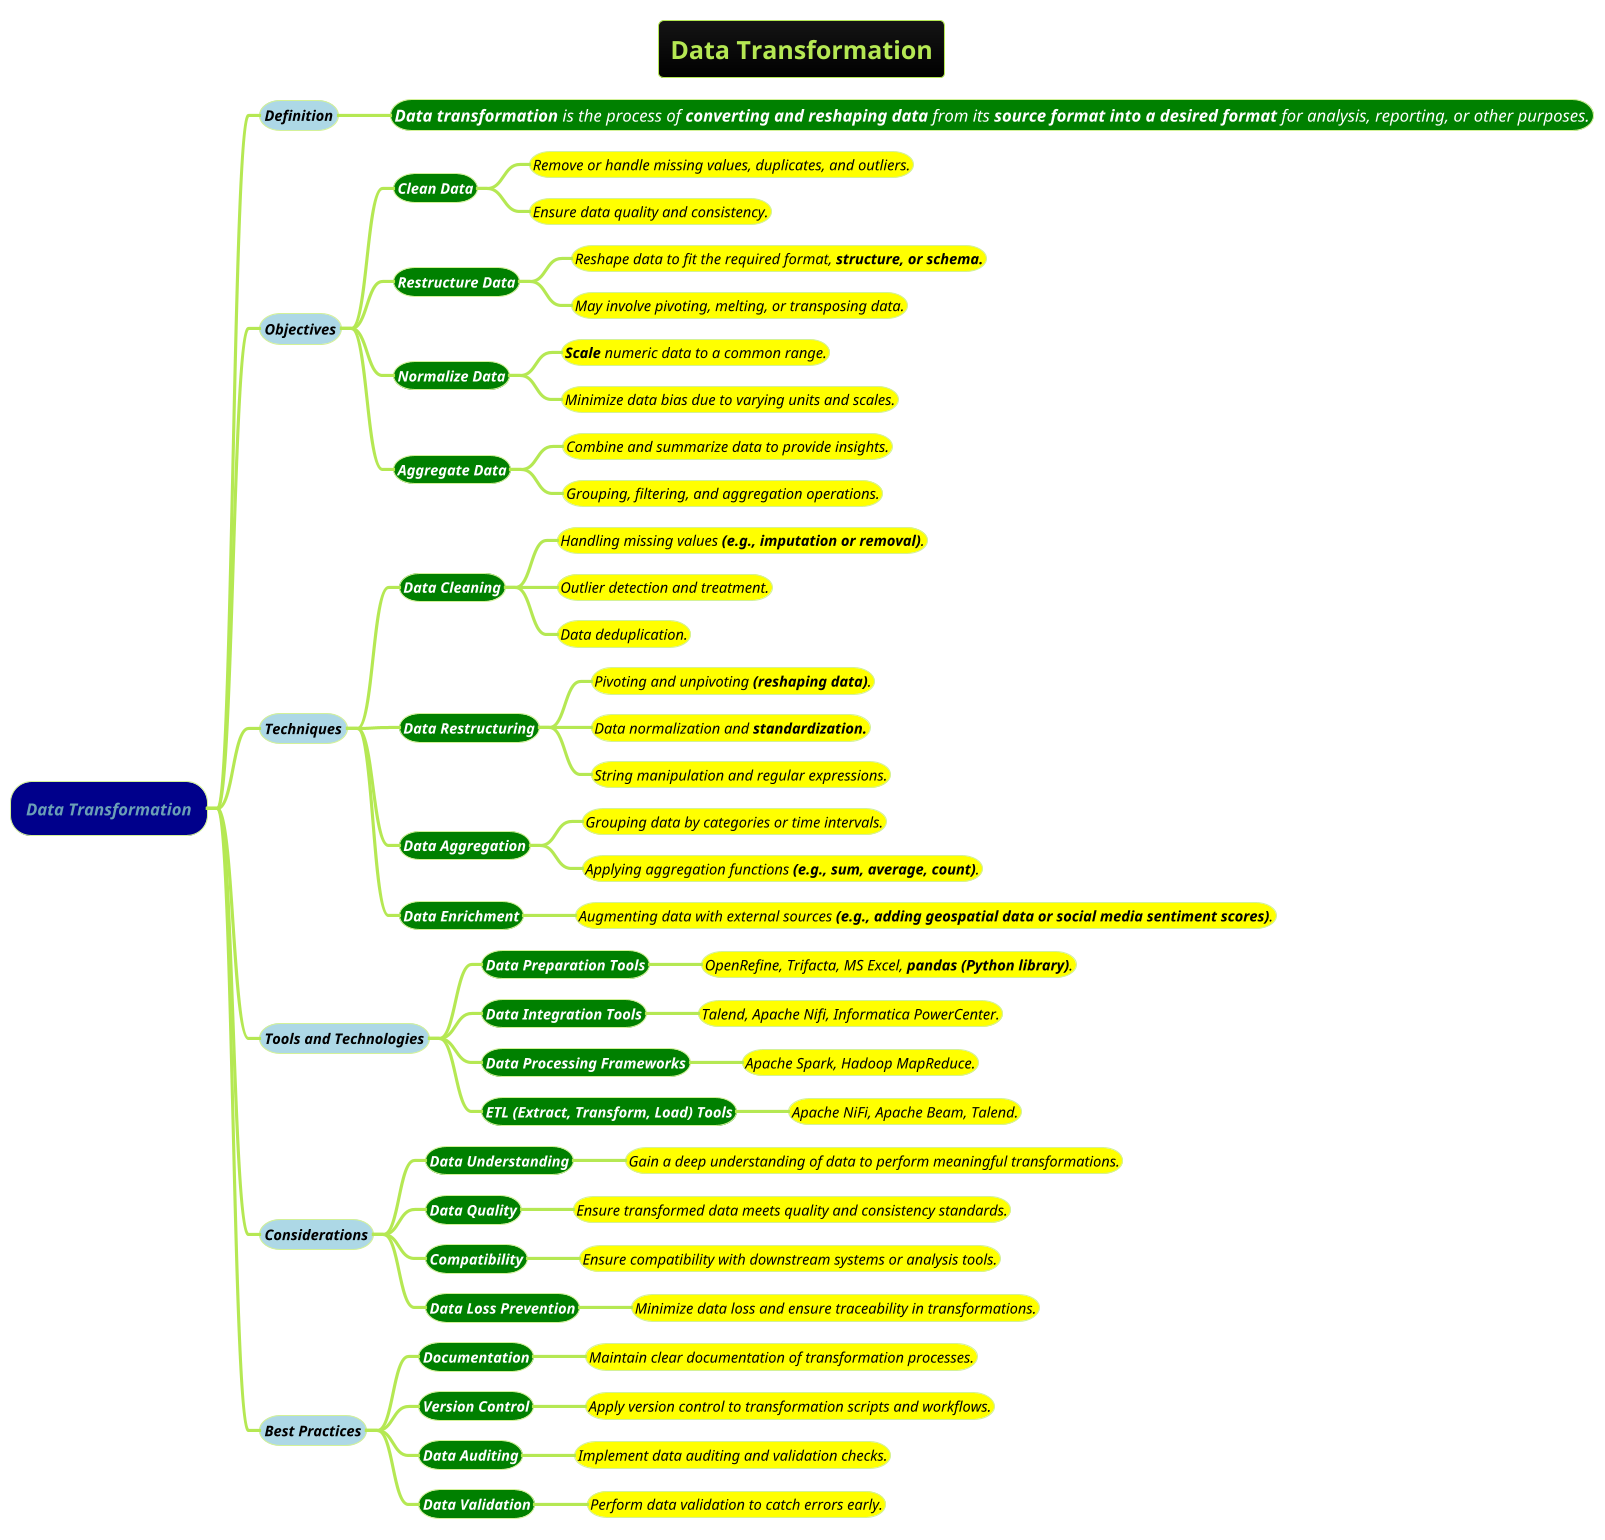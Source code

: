@startmindmap
title =Data Transformation
!theme hacker

*[#darkblue] <i>Data Transformation
**[#lightblue] <color #black><i><size:14>Definition
***[#green] <color #white><i><size:16>**Data transformation** is the process of **converting and reshaping data** from its **source format into a desired format** for analysis, reporting, or other purposes.

**[#lightblue] <color #black><i><size:14>Objectives
***[#green] <color #white><i><size:14><b>Clean Data
****[#yellow] <color #black><i><size:14>Remove or handle missing values, duplicates, and outliers.
****[#yellow] <color #black><i><size:14>Ensure data quality and consistency.

***[#green] <color #white><i><size:14><b>Restructure Data
****[#yellow] <color #black><i><size:14>Reshape data to fit the required format, **structure, or schema.**
****[#yellow] <color #black><i><size:14>May involve pivoting, melting, or transposing data.

***[#green] <color #white><i><size:14><b>Normalize Data
****[#yellow] <color #black><i><size:14>**Scale** numeric data to a common range.
****[#yellow] <color #black><i><size:14>Minimize data bias due to varying units and scales.

***[#green] <color #white><i><size:14><b>Aggregate Data
****[#yellow] <color #black><i><size:14>Combine and summarize data to provide insights.
****[#yellow] <color #black><i><size:14>Grouping, filtering, and aggregation operations.

**[#lightblue] <color #black><i><size:14>Techniques
***[#green] <color #white><i><size:14><b>Data Cleaning
****[#yellow] <color #black><i><size:14>Handling missing values **(e.g., imputation or removal)**.
****[#yellow] <color #black><i><size:14>Outlier detection and treatment.
****[#yellow] <color #black><i><size:14>Data deduplication.

***[#green] <color #white><i><size:14><b>Data Restructuring
****[#yellow] <color #black><i><size:14>Pivoting and unpivoting **(reshaping data)**.
****[#yellow] <color #black><i><size:14>Data normalization and **standardization.**
****[#yellow] <color #black><i><size:14>String manipulation and regular expressions.

***[#green] <color #white><i><size:14><b>Data Aggregation
****[#yellow] <color #black><i><size:14>Grouping data by categories or time intervals.
****[#yellow] <color #black><i><size:14>Applying aggregation functions **(e.g., sum, average, count)**.

***[#green] <color #white><i><size:14><b>Data Enrichment
****[#yellow] <color #black><i><size:14>Augmenting data with external sources **(e.g., adding geospatial data or social media sentiment scores)**.


**[#lightblue] <color #black><i><size:14>Tools and Technologies
***[#green] <color #white><i><size:14><b>Data Preparation Tools
****[#yellow] <color #black><i><size:14>OpenRefine, Trifacta, MS Excel, **pandas (Python library)**.

***[#green] <color #white><i><size:14><b>Data Integration Tools
****[#yellow] <color #black><i><size:14>Talend, Apache Nifi, Informatica PowerCenter.

***[#green] <color #white><i><size:14><b>Data Processing Frameworks
****[#yellow] <color #black><i><size:14>Apache Spark, Hadoop MapReduce.

***[#green] <color #white><i><size:14><b>ETL **(Extract, Transform, Load)** Tools
****[#yellow] <color #black><i><size:14>Apache NiFi, Apache Beam, Talend.

**[#lightblue] <color #black><i><size:14>Considerations
***[#green] <color #white><i><size:14><b>Data Understanding
****[#yellow] <color #black><i><size:14>Gain a deep understanding of data to perform meaningful transformations.

***[#green] <color #white><i><size:14><b>Data Quality
****[#yellow] <color #black><i><size:14>Ensure transformed data meets quality and consistency standards.

***[#green] <color #white><i><size:14><b>Compatibility
****[#yellow] <color #black><i><size:14>Ensure compatibility with downstream systems or analysis tools.

***[#green] <color #white><i><size:14><b>Data Loss Prevention
****[#yellow] <color #black><i><size:14>Minimize data loss and ensure traceability in transformations.

**[#lightblue] <color #black><i><size:14>Best Practices
***[#green] <color #white><i><size:14><b>Documentation
****[#yellow] <color #black><i><size:14>Maintain clear documentation of transformation processes.

***[#green] <color #white><i><size:14><b>Version Control
****[#yellow] <color #black><i><size:14>Apply version control to transformation scripts and workflows.

***[#green] <color #white><i><size:14><b>Data Auditing
****[#yellow] <color #black><i><size:14>Implement data auditing and validation checks.

***[#green] <color #white><i><size:14><b>Data Validation
****[#yellow] <color #black><i><size:14>Perform data validation to catch errors early.

@endmindmap
